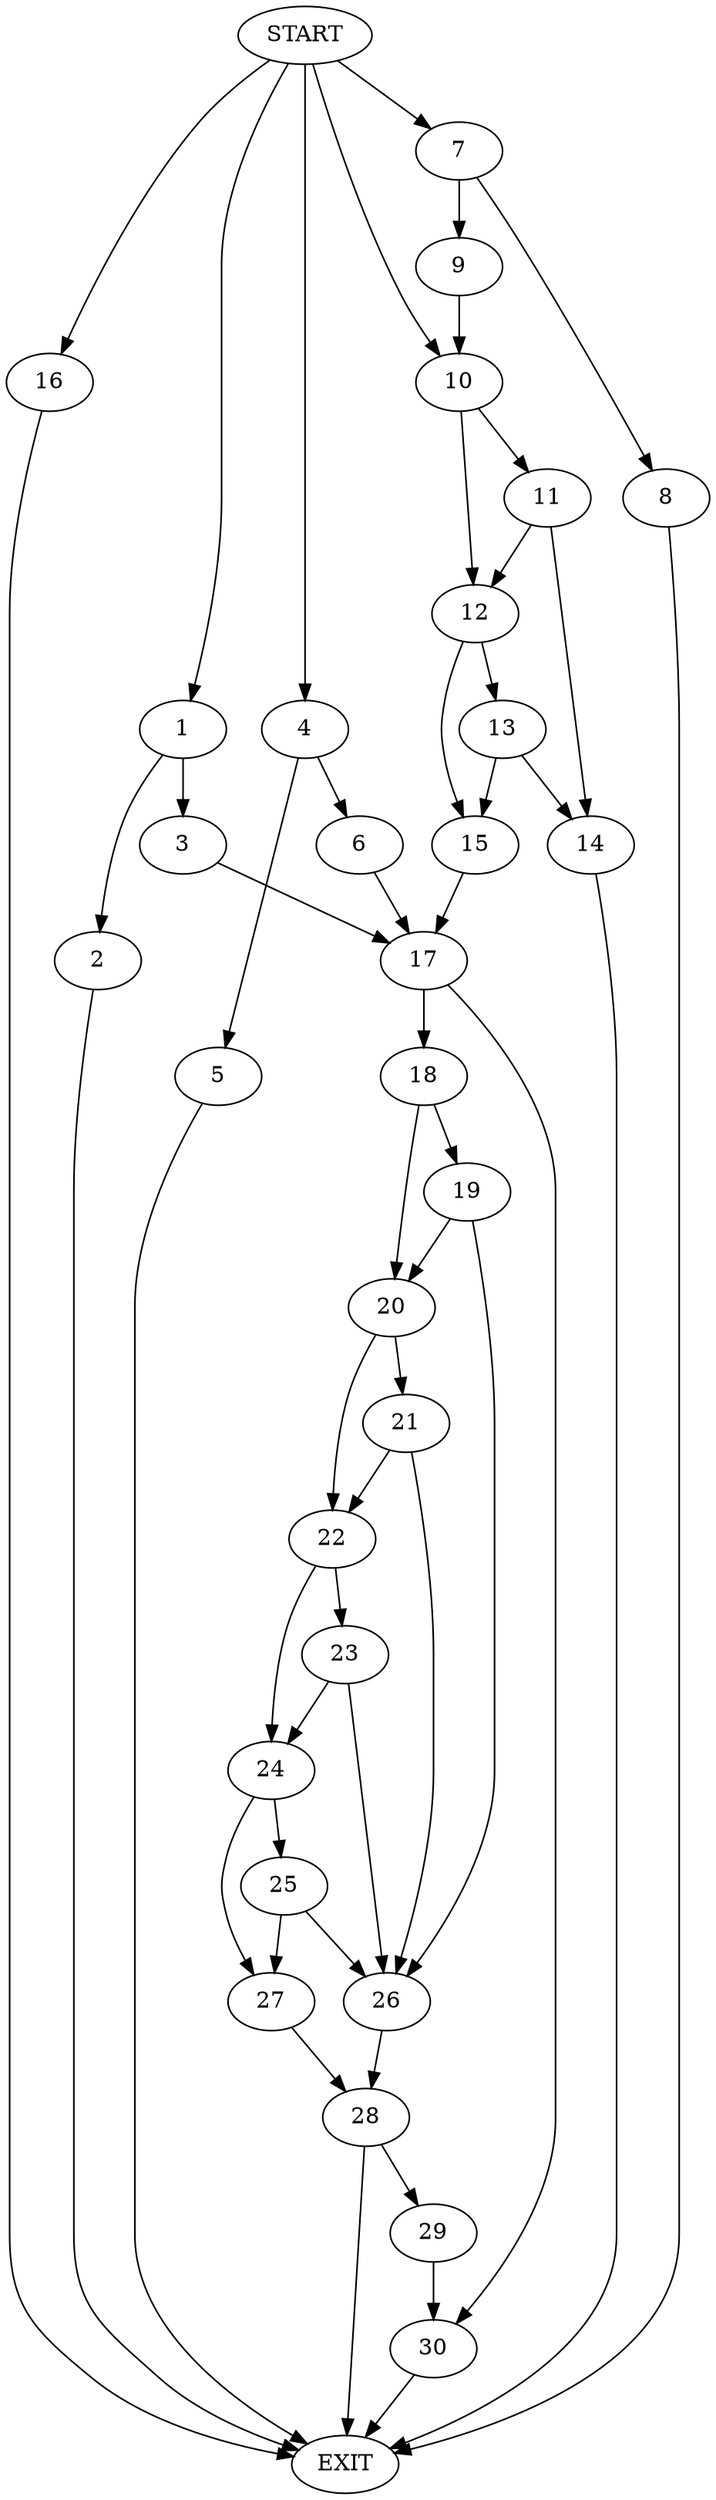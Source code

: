digraph { 
0 [label="START"];
1;
2;
3;
4;
5;
6;
7;
8;
9;
10;
11;
12;
13;
14;
15;
16;
17;
18;
19;
20;
21;
22;
23;
24;
25;
26;
27;
28;
29;
30;
31[label="EXIT"];
0 -> 16;
0 -> 1;
0:s2 -> 4;
0:s3 -> 7;
0:s4 -> 10;
1 -> 2;
1 -> 3;
2 -> 31;
3 -> 17;
4 -> 6;
4 -> 5;
5 -> 31;
6 -> 17;
7 -> 8;
7 -> 9;
8 -> 31;
9 -> 10;
10 -> 11;
10 -> 12;
11 -> 12;
11 -> 14;
12 -> 13;
12 -> 15;
13 -> 14;
13 -> 15;
14 -> 31;
15 -> 17;
16 -> 31;
17 -> 18;
17 -> 30;
18 -> 19;
18 -> 20;
19 -> 20;
19 -> 26;
20 -> 21;
20 -> 22;
21 -> 26;
21 -> 22;
22 -> 23;
22 -> 24;
23 -> 24;
23 -> 26;
24 -> 25;
24 -> 27;
25 -> 27;
25 -> 26;
26 -> 28;
27 -> 28;
28 -> 31;
28 -> 29;
29 -> 30;
30 -> 31;
}